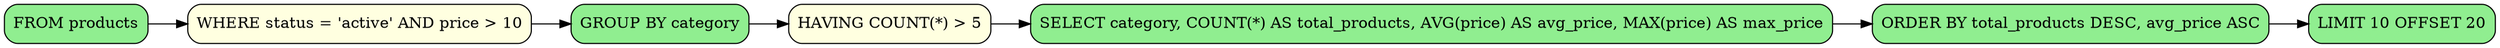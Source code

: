 digraph sqloflow {
  rankdir=LR;
  node [shape=box, style=rounded];

  // Node definitions
  node_0 [label="FROM products", fillcolor=lightgreen, style="filled,rounded"];
  node_2 [label="GROUP BY category", fillcolor=lightgreen, style="filled,rounded"];
  node_4 [label="SELECT category, COUNT(*) AS total_products, AVG(price) AS avg_price, MAX(price) AS max_price", fillcolor=lightgreen, style="filled,rounded"];
  node_5 [label="ORDER BY total_products DESC, avg_price ASC", fillcolor=lightgreen, style="filled,rounded"];
  node_6 [label="LIMIT 10 OFFSET 20", fillcolor=lightgreen, style="filled,rounded"];
  node_1 [label="WHERE status = 'active' AND price > 10", fillcolor=lightyellow, style="filled,rounded"];
  node_3 [label="HAVING COUNT(*) > 5", fillcolor=lightyellow, style="filled,rounded"];

  // Edges
  node_0 -> node_1 [color=black];
  node_1 -> node_2 [color=black];
  node_2 -> node_3 [color=black];
  node_3 -> node_4 [color=black];
  node_4 -> node_5 [color=black];
  node_5 -> node_6 [color=black];
}